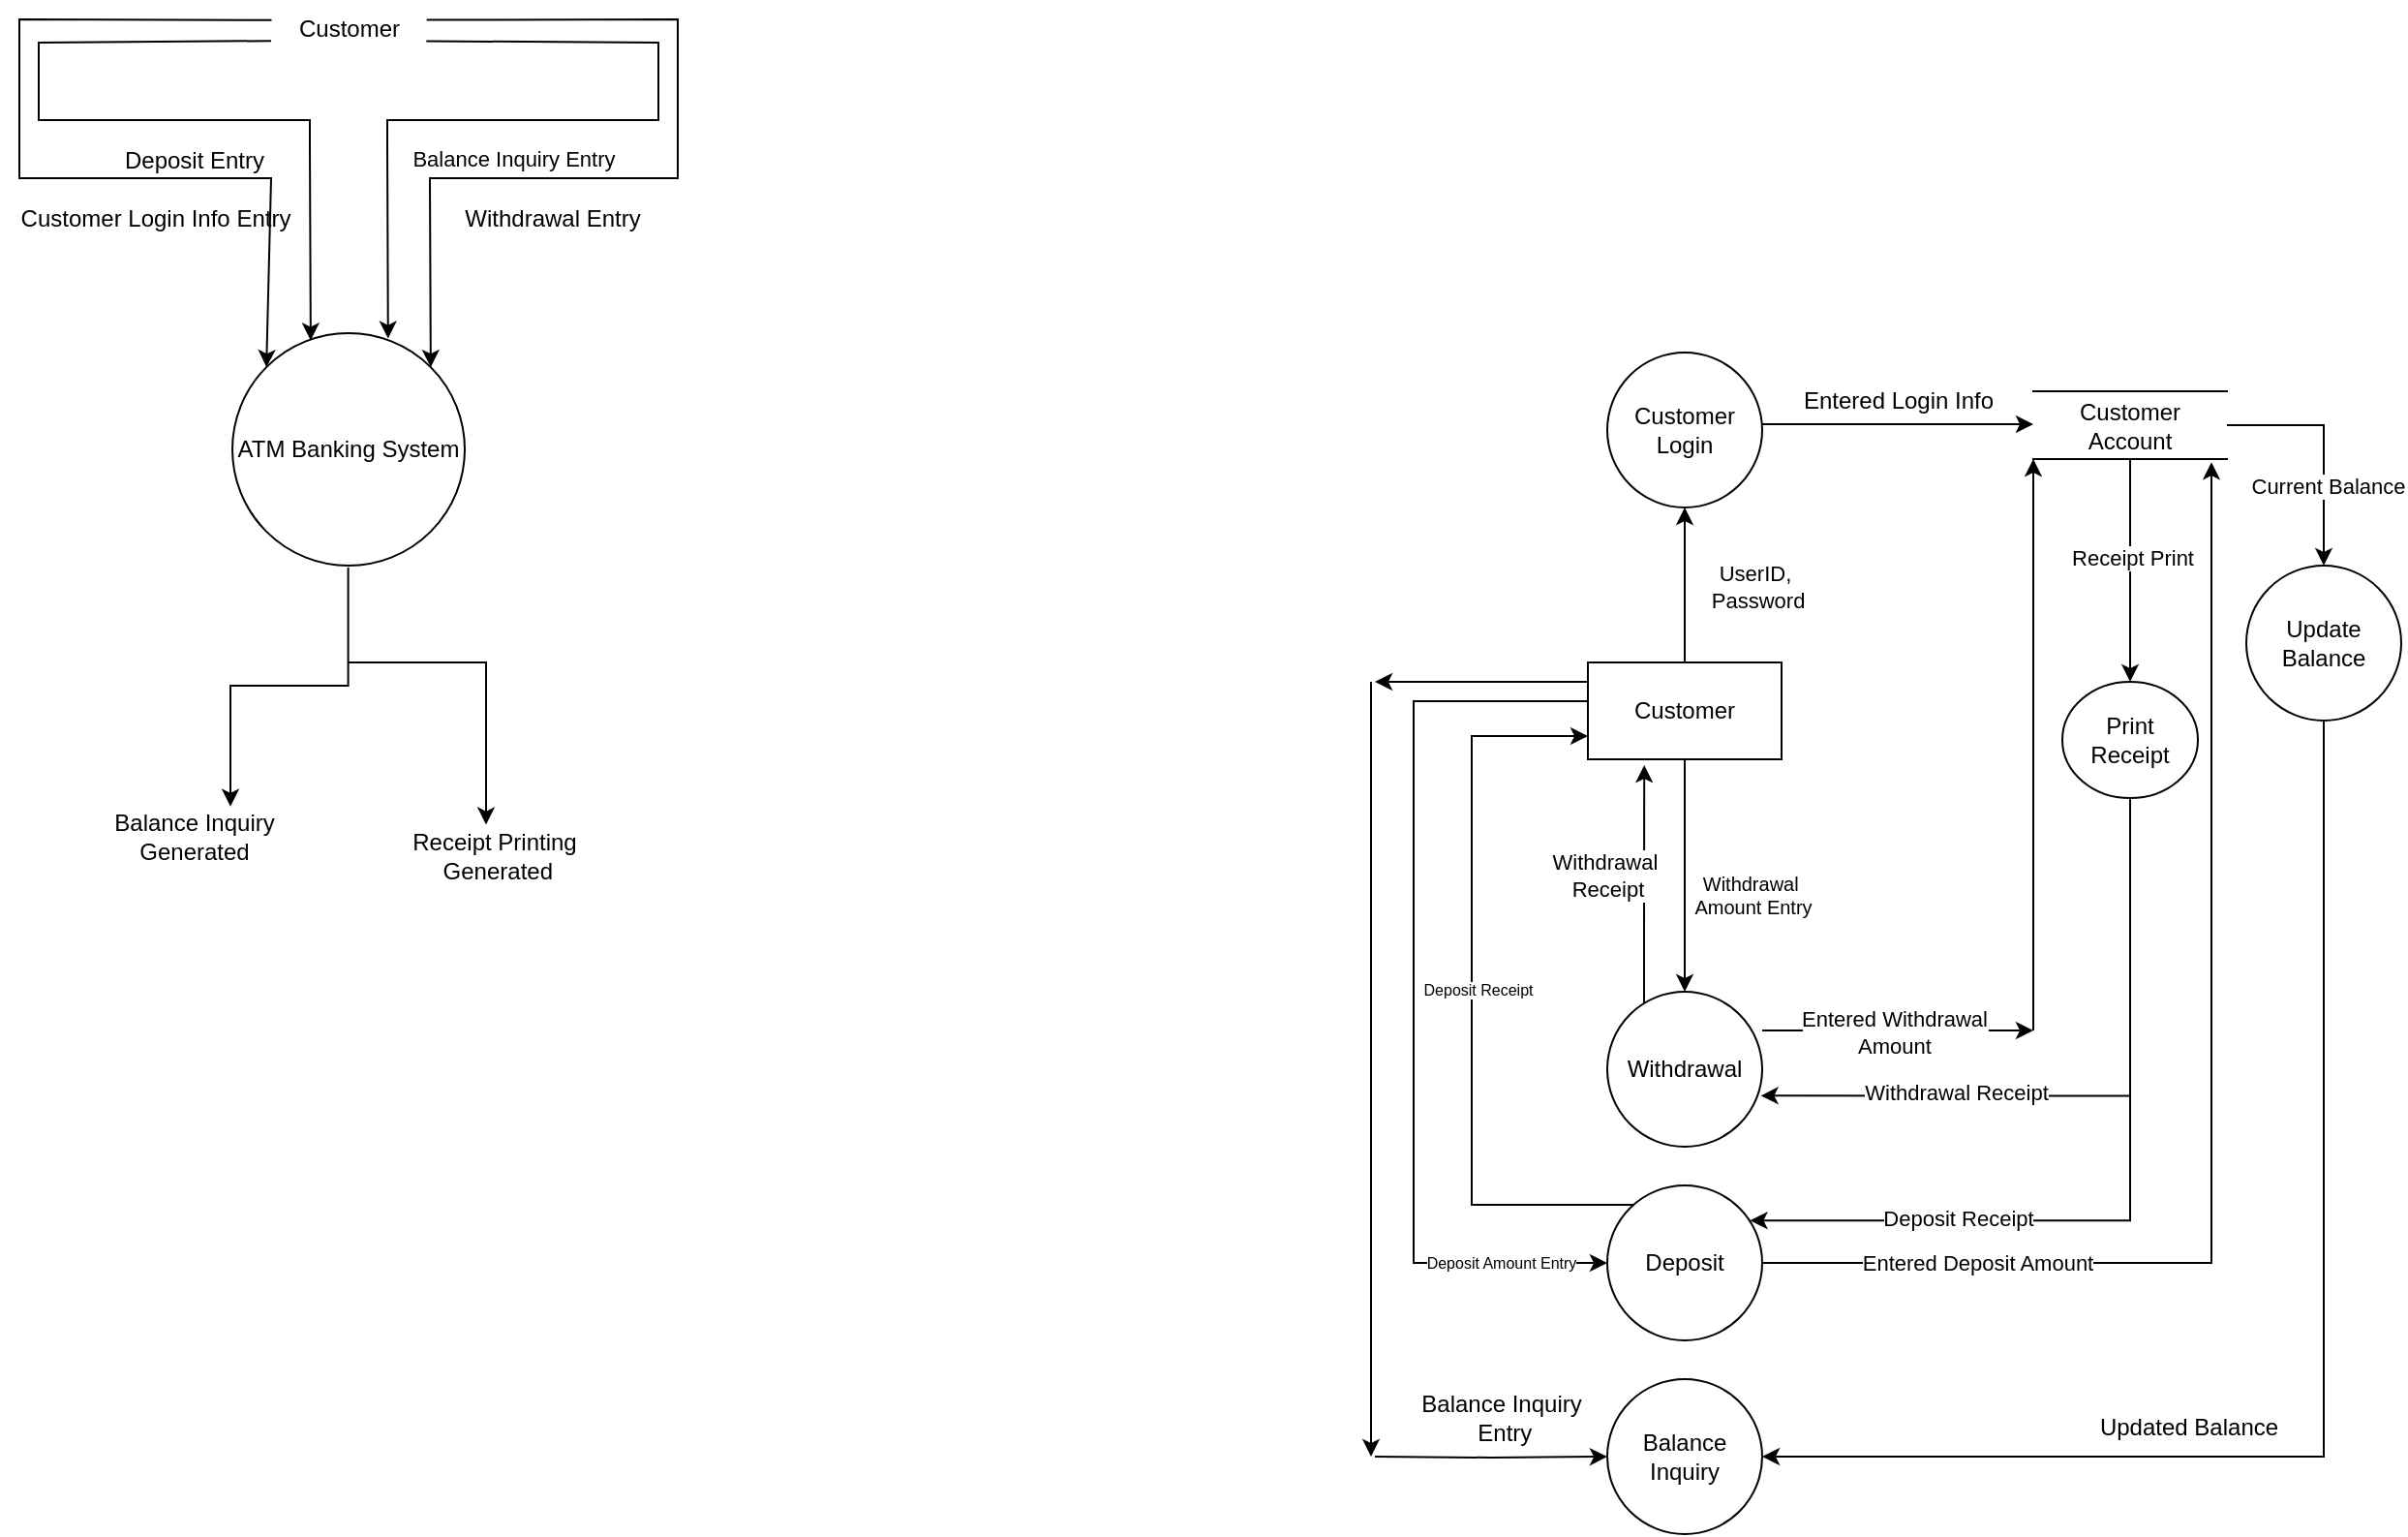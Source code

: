 <mxfile version="28.2.3">
  <diagram name="Page-1" id="qvTr1vF118DOHinBbYNL">
    <mxGraphModel dx="752" dy="445" grid="1" gridSize="10" guides="1" tooltips="1" connect="1" arrows="1" fold="1" page="1" pageScale="1" pageWidth="850" pageHeight="1100" math="0" shadow="0">
      <root>
        <mxCell id="0" />
        <mxCell id="1" parent="0" />
        <mxCell id="keLqlVbvUYa2Wpqa0oZm-11" style="edgeStyle=orthogonalEdgeStyle;rounded=0;orthogonalLoop=1;jettySize=auto;html=1;entryX=0.459;entryY=0.01;entryDx=0;entryDy=0;entryPerimeter=0;" edge="1" parent="1">
          <mxGeometry relative="1" as="geometry">
            <mxPoint x="531.65" y="493.8" as="targetPoint" />
            <mxPoint x="460" y="410" as="sourcePoint" />
            <Array as="points">
              <mxPoint x="531" y="410" />
              <mxPoint x="531" y="494" />
            </Array>
          </mxGeometry>
        </mxCell>
        <mxCell id="fmIVvGYkrV_x8N7QvULs-1" value="ATM Banking System" style="shape=ellipse;html=1;dashed=0;whiteSpace=wrap;aspect=fixed;perimeter=ellipsePerimeter;" parent="1" vertex="1">
          <mxGeometry x="400" y="240" width="120" height="120" as="geometry" />
        </mxCell>
        <mxCell id="keLqlVbvUYa2Wpqa0oZm-3" value="" style="endArrow=classic;html=1;rounded=0;entryX=0;entryY=0;entryDx=0;entryDy=0;exitX=0.003;exitY=0.345;exitDx=0;exitDy=0;exitPerimeter=0;" edge="1" parent="1" source="keLqlVbvUYa2Wpqa0oZm-21" target="fmIVvGYkrV_x8N7QvULs-1">
          <mxGeometry width="50" height="50" relative="1" as="geometry">
            <mxPoint x="420" y="79" as="sourcePoint" />
            <mxPoint x="400" y="170" as="targetPoint" />
            <Array as="points">
              <mxPoint x="290" y="78" />
              <mxPoint x="290" y="160" />
              <mxPoint x="420" y="160" />
            </Array>
          </mxGeometry>
        </mxCell>
        <mxCell id="keLqlVbvUYa2Wpqa0oZm-4" value="Customer Login Info Entry" style="text;html=1;align=center;verticalAlign=middle;resizable=0;points=[];autosize=1;strokeColor=none;fillColor=none;" vertex="1" parent="1">
          <mxGeometry x="280" y="166" width="160" height="30" as="geometry" />
        </mxCell>
        <mxCell id="keLqlVbvUYa2Wpqa0oZm-5" value="" style="endArrow=classic;html=1;rounded=0;entryX=1;entryY=0;entryDx=0;entryDy=0;exitX=1.004;exitY=0.342;exitDx=0;exitDy=0;exitPerimeter=0;" edge="1" parent="1" source="keLqlVbvUYa2Wpqa0oZm-21" target="fmIVvGYkrV_x8N7QvULs-1">
          <mxGeometry width="50" height="50" relative="1" as="geometry">
            <mxPoint x="510.4" y="78.25" as="sourcePoint" />
            <mxPoint x="500" y="250" as="targetPoint" />
            <Array as="points">
              <mxPoint x="630" y="78" />
              <mxPoint x="630" y="160" />
              <mxPoint x="570" y="160" />
              <mxPoint x="502" y="160" />
            </Array>
          </mxGeometry>
        </mxCell>
        <mxCell id="keLqlVbvUYa2Wpqa0oZm-6" value="Withdrawal Entry" style="text;html=1;align=center;verticalAlign=middle;resizable=0;points=[];autosize=1;strokeColor=none;fillColor=none;" vertex="1" parent="1">
          <mxGeometry x="510" y="166" width="110" height="30" as="geometry" />
        </mxCell>
        <mxCell id="keLqlVbvUYa2Wpqa0oZm-7" value="" style="endArrow=classic;html=1;rounded=0;entryX=0.337;entryY=0.031;entryDx=0;entryDy=0;entryPerimeter=0;exitX=0;exitY=0.703;exitDx=0;exitDy=0;exitPerimeter=0;" edge="1" parent="1" source="keLqlVbvUYa2Wpqa0oZm-21" target="fmIVvGYkrV_x8N7QvULs-1">
          <mxGeometry width="50" height="50" relative="1" as="geometry">
            <mxPoint x="409.5" y="89.1" as="sourcePoint" />
            <mxPoint x="440" y="220" as="targetPoint" />
            <Array as="points">
              <mxPoint x="300" y="90" />
              <mxPoint x="300" y="130" />
              <mxPoint x="440" y="130" />
              <mxPoint x="440" y="142" />
            </Array>
          </mxGeometry>
        </mxCell>
        <mxCell id="keLqlVbvUYa2Wpqa0oZm-8" value="" style="endArrow=classic;html=1;rounded=0;entryX=0.67;entryY=0.023;entryDx=0;entryDy=0;entryPerimeter=0;exitX=1.002;exitY=0.707;exitDx=0;exitDy=0;exitPerimeter=0;" edge="1" parent="1" source="keLqlVbvUYa2Wpqa0oZm-21" target="fmIVvGYkrV_x8N7QvULs-1">
          <mxGeometry width="50" height="50" relative="1" as="geometry">
            <mxPoint x="510.3" y="88.85" as="sourcePoint" />
            <mxPoint x="480" y="240" as="targetPoint" />
            <Array as="points">
              <mxPoint x="620" y="90" />
              <mxPoint x="620" y="130" />
              <mxPoint x="480" y="130" />
              <mxPoint x="480" y="142" />
            </Array>
          </mxGeometry>
        </mxCell>
        <mxCell id="keLqlVbvUYa2Wpqa0oZm-9" value="Balance Inquiry Entry" style="edgeLabel;html=1;align=center;verticalAlign=middle;resizable=0;points=[];" vertex="1" connectable="0" parent="keLqlVbvUYa2Wpqa0oZm-8">
          <mxGeometry x="-0.522" y="-2" relative="1" as="geometry">
            <mxPoint x="-54" y="58" as="offset" />
          </mxGeometry>
        </mxCell>
        <mxCell id="keLqlVbvUYa2Wpqa0oZm-10" value="Deposit Entry" style="text;html=1;align=center;verticalAlign=middle;resizable=0;points=[];autosize=1;strokeColor=none;fillColor=none;" vertex="1" parent="1">
          <mxGeometry x="330" y="136" width="100" height="30" as="geometry" />
        </mxCell>
        <mxCell id="keLqlVbvUYa2Wpqa0oZm-12" value="Receipt Printing&lt;div&gt;&amp;nbsp;Generated&lt;/div&gt;" style="text;html=1;align=center;verticalAlign=middle;resizable=0;points=[];autosize=1;strokeColor=none;fillColor=none;" vertex="1" parent="1">
          <mxGeometry x="480" y="490" width="110" height="40" as="geometry" />
        </mxCell>
        <mxCell id="keLqlVbvUYa2Wpqa0oZm-13" style="edgeStyle=orthogonalEdgeStyle;rounded=0;orthogonalLoop=1;jettySize=auto;html=1;exitX=0.34;exitY=0.975;exitDx=0;exitDy=0;exitPerimeter=0;entryX=0.5;entryY=0.009;entryDx=0;entryDy=0;entryPerimeter=0;" edge="1" parent="1">
          <mxGeometry relative="1" as="geometry">
            <mxPoint x="399" y="484.36" as="targetPoint" />
            <mxPoint x="459.8" y="361" as="sourcePoint" />
            <Array as="points">
              <mxPoint x="460" y="422" />
              <mxPoint x="399" y="422" />
            </Array>
          </mxGeometry>
        </mxCell>
        <mxCell id="keLqlVbvUYa2Wpqa0oZm-16" value="Balance Inquiry&lt;div&gt;Generated&lt;/div&gt;" style="text;html=1;align=center;verticalAlign=middle;resizable=0;points=[];autosize=1;strokeColor=none;fillColor=none;" vertex="1" parent="1">
          <mxGeometry x="325" y="480" width="110" height="40" as="geometry" />
        </mxCell>
        <mxCell id="keLqlVbvUYa2Wpqa0oZm-23" value="" style="edgeStyle=orthogonalEdgeStyle;rounded=0;orthogonalLoop=1;jettySize=auto;html=1;" edge="1" parent="1" source="keLqlVbvUYa2Wpqa0oZm-19" target="keLqlVbvUYa2Wpqa0oZm-22">
          <mxGeometry relative="1" as="geometry" />
        </mxCell>
        <mxCell id="keLqlVbvUYa2Wpqa0oZm-24" value="UserID,&lt;div&gt;&amp;nbsp;Password&lt;/div&gt;" style="edgeLabel;html=1;align=center;verticalAlign=middle;resizable=0;points=[];" vertex="1" connectable="0" parent="keLqlVbvUYa2Wpqa0oZm-23">
          <mxGeometry x="0.016" y="-3" relative="1" as="geometry">
            <mxPoint x="33" y="1" as="offset" />
          </mxGeometry>
        </mxCell>
        <mxCell id="keLqlVbvUYa2Wpqa0oZm-37" value="" style="edgeStyle=orthogonalEdgeStyle;rounded=0;orthogonalLoop=1;jettySize=auto;html=1;" edge="1" parent="1" source="keLqlVbvUYa2Wpqa0oZm-19" target="keLqlVbvUYa2Wpqa0oZm-26">
          <mxGeometry relative="1" as="geometry" />
        </mxCell>
        <mxCell id="keLqlVbvUYa2Wpqa0oZm-46" style="edgeStyle=orthogonalEdgeStyle;rounded=0;orthogonalLoop=1;jettySize=auto;html=1;" edge="1" parent="1">
          <mxGeometry relative="1" as="geometry">
            <mxPoint x="990" y="420" as="targetPoint" />
            <mxPoint x="1100" y="420" as="sourcePoint" />
          </mxGeometry>
        </mxCell>
        <mxCell id="keLqlVbvUYa2Wpqa0oZm-57" style="edgeStyle=orthogonalEdgeStyle;rounded=0;orthogonalLoop=1;jettySize=auto;html=1;entryX=0;entryY=0.5;entryDx=0;entryDy=0;exitX=0;exitY=0.75;exitDx=0;exitDy=0;" edge="1" parent="1" source="keLqlVbvUYa2Wpqa0oZm-19" target="keLqlVbvUYa2Wpqa0oZm-29">
          <mxGeometry relative="1" as="geometry">
            <Array as="points">
              <mxPoint x="1100" y="430" />
              <mxPoint x="1010" y="430" />
              <mxPoint x="1010" y="720" />
            </Array>
          </mxGeometry>
        </mxCell>
        <mxCell id="keLqlVbvUYa2Wpqa0oZm-75" value="Deposit Amount Entry" style="edgeLabel;html=1;align=center;verticalAlign=middle;resizable=0;points=[];fontSize=8;" vertex="1" connectable="0" parent="keLqlVbvUYa2Wpqa0oZm-57">
          <mxGeometry x="0.806" y="-1" relative="1" as="geometry">
            <mxPoint x="-7" y="-1" as="offset" />
          </mxGeometry>
        </mxCell>
        <mxCell id="keLqlVbvUYa2Wpqa0oZm-19" value="Customer" style="html=1;dashed=0;whiteSpace=wrap;" vertex="1" parent="1">
          <mxGeometry x="1100" y="410" width="100" height="50" as="geometry" />
        </mxCell>
        <mxCell id="keLqlVbvUYa2Wpqa0oZm-21" value="Customer" style="text;html=1;align=center;verticalAlign=middle;resizable=0;points=[];autosize=1;strokeColor=none;fillColor=none;" vertex="1" parent="1">
          <mxGeometry x="420" y="68" width="80" height="30" as="geometry" />
        </mxCell>
        <mxCell id="keLqlVbvUYa2Wpqa0oZm-33" style="edgeStyle=orthogonalEdgeStyle;rounded=0;orthogonalLoop=1;jettySize=auto;html=1;endArrow=classic;endFill=1;startArrow=none;startFill=0;" edge="1" parent="1" source="keLqlVbvUYa2Wpqa0oZm-22" target="keLqlVbvUYa2Wpqa0oZm-32">
          <mxGeometry relative="1" as="geometry">
            <Array as="points">
              <mxPoint x="1230" y="287" />
              <mxPoint x="1230" y="287" />
            </Array>
          </mxGeometry>
        </mxCell>
        <mxCell id="keLqlVbvUYa2Wpqa0oZm-22" value="Customer Login" style="ellipse;whiteSpace=wrap;html=1;dashed=0;" vertex="1" parent="1">
          <mxGeometry x="1110" y="250" width="80" height="80" as="geometry" />
        </mxCell>
        <mxCell id="keLqlVbvUYa2Wpqa0oZm-25" value="Balance Inquiry" style="ellipse;whiteSpace=wrap;html=1;dashed=0;" vertex="1" parent="1">
          <mxGeometry x="1110" y="780" width="80" height="80" as="geometry" />
        </mxCell>
        <mxCell id="keLqlVbvUYa2Wpqa0oZm-41" style="edgeStyle=orthogonalEdgeStyle;rounded=0;orthogonalLoop=1;jettySize=auto;html=1;" edge="1" parent="1">
          <mxGeometry relative="1" as="geometry">
            <mxPoint x="1330" y="600" as="targetPoint" />
            <mxPoint x="1190" y="600.0" as="sourcePoint" />
            <Array as="points">
              <mxPoint x="1330" y="600" />
            </Array>
          </mxGeometry>
        </mxCell>
        <mxCell id="keLqlVbvUYa2Wpqa0oZm-82" value="Entered Withdrawal&lt;div&gt;Amount&lt;/div&gt;" style="edgeLabel;html=1;align=center;verticalAlign=middle;resizable=0;points=[];" vertex="1" connectable="0" parent="keLqlVbvUYa2Wpqa0oZm-41">
          <mxGeometry x="-0.03" y="-1" relative="1" as="geometry">
            <mxPoint as="offset" />
          </mxGeometry>
        </mxCell>
        <mxCell id="keLqlVbvUYa2Wpqa0oZm-26" value="Withdrawal" style="ellipse;whiteSpace=wrap;html=1;dashed=0;" vertex="1" parent="1">
          <mxGeometry x="1110" y="580" width="80" height="80" as="geometry" />
        </mxCell>
        <mxCell id="keLqlVbvUYa2Wpqa0oZm-29" value="Deposit" style="ellipse;whiteSpace=wrap;html=1;dashed=0;" vertex="1" parent="1">
          <mxGeometry x="1110" y="680" width="80" height="80" as="geometry" />
        </mxCell>
        <mxCell id="keLqlVbvUYa2Wpqa0oZm-44" style="edgeStyle=orthogonalEdgeStyle;rounded=0;orthogonalLoop=1;jettySize=auto;html=1;endArrow=none;endFill=0;startArrow=classic;startFill=1;exitX=0;exitY=1;exitDx=0;exitDy=0;" edge="1" parent="1" source="keLqlVbvUYa2Wpqa0oZm-32">
          <mxGeometry relative="1" as="geometry">
            <mxPoint x="1330" y="600" as="targetPoint" />
            <mxPoint x="1344.13" y="305" as="sourcePoint" />
            <Array as="points">
              <mxPoint x="1330" y="600" />
            </Array>
          </mxGeometry>
        </mxCell>
        <mxCell id="keLqlVbvUYa2Wpqa0oZm-51" style="edgeStyle=orthogonalEdgeStyle;rounded=0;orthogonalLoop=1;jettySize=auto;html=1;entryX=1;entryY=0.5;entryDx=0;entryDy=0;exitX=0.5;exitY=1;exitDx=0;exitDy=0;" edge="1" parent="1" source="keLqlVbvUYa2Wpqa0oZm-55">
          <mxGeometry relative="1" as="geometry">
            <mxPoint x="1480" y="630.364" as="sourcePoint" />
            <mxPoint x="1190" y="820" as="targetPoint" />
            <Array as="points">
              <mxPoint x="1480" y="820" />
            </Array>
          </mxGeometry>
        </mxCell>
        <mxCell id="keLqlVbvUYa2Wpqa0oZm-56" style="edgeStyle=orthogonalEdgeStyle;rounded=0;orthogonalLoop=1;jettySize=auto;html=1;entryX=0.5;entryY=0;entryDx=0;entryDy=0;" edge="1" parent="1" source="keLqlVbvUYa2Wpqa0oZm-32" target="keLqlVbvUYa2Wpqa0oZm-55">
          <mxGeometry relative="1" as="geometry">
            <mxPoint x="1530" y="290" as="targetPoint" />
          </mxGeometry>
        </mxCell>
        <mxCell id="keLqlVbvUYa2Wpqa0oZm-86" value="Current Balance" style="edgeLabel;html=1;align=center;verticalAlign=middle;resizable=0;points=[];" vertex="1" connectable="0" parent="keLqlVbvUYa2Wpqa0oZm-56">
          <mxGeometry x="0.322" y="2" relative="1" as="geometry">
            <mxPoint as="offset" />
          </mxGeometry>
        </mxCell>
        <mxCell id="keLqlVbvUYa2Wpqa0oZm-65" value="" style="edgeStyle=orthogonalEdgeStyle;rounded=0;orthogonalLoop=1;jettySize=auto;html=1;" edge="1" parent="1" source="keLqlVbvUYa2Wpqa0oZm-32" target="keLqlVbvUYa2Wpqa0oZm-64">
          <mxGeometry relative="1" as="geometry" />
        </mxCell>
        <mxCell id="keLqlVbvUYa2Wpqa0oZm-83" value="Receipt Print" style="edgeLabel;html=1;align=center;verticalAlign=middle;resizable=0;points=[];" vertex="1" connectable="0" parent="keLqlVbvUYa2Wpqa0oZm-65">
          <mxGeometry x="-0.11" y="1" relative="1" as="geometry">
            <mxPoint as="offset" />
          </mxGeometry>
        </mxCell>
        <mxCell id="keLqlVbvUYa2Wpqa0oZm-32" value="Customer Account" style="html=1;dashed=0;whiteSpace=wrap;shape=partialRectangle;right=0;left=0;" vertex="1" parent="1">
          <mxGeometry x="1330" y="270" width="100" height="35" as="geometry" />
        </mxCell>
        <mxCell id="keLqlVbvUYa2Wpqa0oZm-35" value="Entered Login Info" style="text;html=1;align=center;verticalAlign=middle;resizable=0;points=[];autosize=1;strokeColor=none;fillColor=none;" vertex="1" parent="1">
          <mxGeometry x="1200" y="260" width="120" height="30" as="geometry" />
        </mxCell>
        <mxCell id="keLqlVbvUYa2Wpqa0oZm-38" value="Withdrawal&amp;nbsp;&lt;div&gt;Amount Entry&lt;/div&gt;" style="text;html=1;align=center;verticalAlign=middle;resizable=0;points=[];autosize=1;strokeColor=none;fillColor=none;fontSize=10;" vertex="1" parent="1">
          <mxGeometry x="1145" y="510" width="80" height="40" as="geometry" />
        </mxCell>
        <mxCell id="keLqlVbvUYa2Wpqa0oZm-48" style="edgeStyle=orthogonalEdgeStyle;rounded=0;orthogonalLoop=1;jettySize=auto;html=1;" edge="1" parent="1">
          <mxGeometry relative="1" as="geometry">
            <mxPoint x="988" y="820" as="targetPoint" />
            <mxPoint x="988" y="420" as="sourcePoint" />
          </mxGeometry>
        </mxCell>
        <mxCell id="keLqlVbvUYa2Wpqa0oZm-49" style="edgeStyle=orthogonalEdgeStyle;rounded=0;orthogonalLoop=1;jettySize=auto;html=1;entryX=0;entryY=0.5;entryDx=0;entryDy=0;" edge="1" parent="1" target="keLqlVbvUYa2Wpqa0oZm-25">
          <mxGeometry relative="1" as="geometry">
            <mxPoint x="1110.0" y="819.5" as="targetPoint" />
            <mxPoint x="990" y="820" as="sourcePoint" />
            <Array as="points" />
          </mxGeometry>
        </mxCell>
        <mxCell id="keLqlVbvUYa2Wpqa0oZm-52" value="Updated Balance" style="text;html=1;align=center;verticalAlign=middle;resizable=0;points=[];autosize=1;strokeColor=none;fillColor=none;" vertex="1" parent="1">
          <mxGeometry x="1350" y="790" width="120" height="30" as="geometry" />
        </mxCell>
        <mxCell id="keLqlVbvUYa2Wpqa0oZm-53" value="Balance Inquiry&lt;div&gt;&amp;nbsp;&lt;span style=&quot;background-color: transparent; color: light-dark(rgb(0, 0, 0), rgb(255, 255, 255));&quot;&gt;Entry&lt;/span&gt;&lt;/div&gt;" style="text;html=1;align=center;verticalAlign=middle;resizable=0;points=[];autosize=1;strokeColor=none;fillColor=none;" vertex="1" parent="1">
          <mxGeometry x="1000" y="780" width="110" height="40" as="geometry" />
        </mxCell>
        <mxCell id="keLqlVbvUYa2Wpqa0oZm-55" value="Update Balance" style="ellipse;whiteSpace=wrap;html=1;dashed=0;" vertex="1" parent="1">
          <mxGeometry x="1440" y="360" width="80" height="80" as="geometry" />
        </mxCell>
        <mxCell id="keLqlVbvUYa2Wpqa0oZm-60" style="edgeStyle=orthogonalEdgeStyle;rounded=0;orthogonalLoop=1;jettySize=auto;html=1;entryX=0.923;entryY=1.045;entryDx=0;entryDy=0;entryPerimeter=0;" edge="1" parent="1" source="keLqlVbvUYa2Wpqa0oZm-29" target="keLqlVbvUYa2Wpqa0oZm-32">
          <mxGeometry relative="1" as="geometry">
            <mxPoint x="1410" y="380" as="targetPoint" />
            <Array as="points">
              <mxPoint x="1422" y="720" />
              <mxPoint x="1422" y="306" />
            </Array>
          </mxGeometry>
        </mxCell>
        <mxCell id="keLqlVbvUYa2Wpqa0oZm-76" value="Entered Deposit Amount" style="edgeLabel;html=1;align=center;verticalAlign=middle;resizable=0;points=[];" vertex="1" connectable="0" parent="keLqlVbvUYa2Wpqa0oZm-60">
          <mxGeometry x="-0.602" y="1" relative="1" as="geometry">
            <mxPoint x="-18" y="1" as="offset" />
          </mxGeometry>
        </mxCell>
        <mxCell id="keLqlVbvUYa2Wpqa0oZm-64" value="Print Receipt" style="ellipse;whiteSpace=wrap;html=1;dashed=0;" vertex="1" parent="1">
          <mxGeometry x="1345" y="420" width="70" height="60" as="geometry" />
        </mxCell>
        <mxCell id="keLqlVbvUYa2Wpqa0oZm-66" style="edgeStyle=orthogonalEdgeStyle;rounded=0;orthogonalLoop=1;jettySize=auto;html=1;entryX=0.991;entryY=0.671;entryDx=0;entryDy=0;entryPerimeter=0;" edge="1" parent="1" source="keLqlVbvUYa2Wpqa0oZm-64" target="keLqlVbvUYa2Wpqa0oZm-26">
          <mxGeometry relative="1" as="geometry">
            <Array as="points">
              <mxPoint x="1380" y="634" />
            </Array>
          </mxGeometry>
        </mxCell>
        <mxCell id="keLqlVbvUYa2Wpqa0oZm-81" value="Withdrawal Receipt" style="edgeLabel;html=1;align=center;verticalAlign=middle;resizable=0;points=[];" vertex="1" connectable="0" parent="keLqlVbvUYa2Wpqa0oZm-66">
          <mxGeometry x="0.292" y="-2" relative="1" as="geometry">
            <mxPoint x="-21" as="offset" />
          </mxGeometry>
        </mxCell>
        <mxCell id="keLqlVbvUYa2Wpqa0oZm-67" style="edgeStyle=orthogonalEdgeStyle;rounded=0;orthogonalLoop=1;jettySize=auto;html=1;entryX=0.922;entryY=0.226;entryDx=0;entryDy=0;entryPerimeter=0;" edge="1" parent="1" target="keLqlVbvUYa2Wpqa0oZm-29">
          <mxGeometry relative="1" as="geometry">
            <mxPoint x="1380" y="630" as="sourcePoint" />
            <mxPoint x="1189" y="669" as="targetPoint" />
            <Array as="points">
              <mxPoint x="1380" y="630" />
              <mxPoint x="1380" y="698" />
            </Array>
          </mxGeometry>
        </mxCell>
        <mxCell id="keLqlVbvUYa2Wpqa0oZm-78" value="Deposit Receipt" style="edgeLabel;html=1;align=center;verticalAlign=middle;resizable=0;points=[];" vertex="1" connectable="0" parent="keLqlVbvUYa2Wpqa0oZm-67">
          <mxGeometry x="0.188" y="-3" relative="1" as="geometry">
            <mxPoint y="2" as="offset" />
          </mxGeometry>
        </mxCell>
        <mxCell id="keLqlVbvUYa2Wpqa0oZm-72" style="edgeStyle=orthogonalEdgeStyle;rounded=0;orthogonalLoop=1;jettySize=auto;html=1;entryX=0;entryY=0.75;entryDx=0;entryDy=0;" edge="1" parent="1" source="keLqlVbvUYa2Wpqa0oZm-29" target="keLqlVbvUYa2Wpqa0oZm-19">
          <mxGeometry relative="1" as="geometry">
            <mxPoint x="1070" y="470" as="targetPoint" />
            <Array as="points">
              <mxPoint x="1040" y="690" />
              <mxPoint x="1040" y="448" />
              <mxPoint x="1100" y="448" />
            </Array>
          </mxGeometry>
        </mxCell>
        <mxCell id="keLqlVbvUYa2Wpqa0oZm-74" value="Deposit Receipt" style="edgeLabel;html=1;align=center;verticalAlign=middle;resizable=0;points=[];fontSize=8;" vertex="1" connectable="0" parent="keLqlVbvUYa2Wpqa0oZm-72">
          <mxGeometry x="0.009" y="-3" relative="1" as="geometry">
            <mxPoint as="offset" />
          </mxGeometry>
        </mxCell>
        <mxCell id="keLqlVbvUYa2Wpqa0oZm-73" style="edgeStyle=orthogonalEdgeStyle;rounded=0;orthogonalLoop=1;jettySize=auto;html=1;entryX=0.291;entryY=1.06;entryDx=0;entryDy=0;entryPerimeter=0;" edge="1" parent="1" source="keLqlVbvUYa2Wpqa0oZm-26" target="keLqlVbvUYa2Wpqa0oZm-19">
          <mxGeometry relative="1" as="geometry">
            <Array as="points">
              <mxPoint x="1129" y="550" />
              <mxPoint x="1129" y="550" />
            </Array>
          </mxGeometry>
        </mxCell>
        <mxCell id="keLqlVbvUYa2Wpqa0oZm-84" value="Withdrawal&amp;nbsp;&lt;div&gt;Receipt&lt;/div&gt;" style="edgeLabel;html=1;align=center;verticalAlign=middle;resizable=0;points=[];" vertex="1" connectable="0" parent="keLqlVbvUYa2Wpqa0oZm-73">
          <mxGeometry x="0.119" y="2" relative="1" as="geometry">
            <mxPoint x="-17" y="3" as="offset" />
          </mxGeometry>
        </mxCell>
      </root>
    </mxGraphModel>
  </diagram>
</mxfile>
